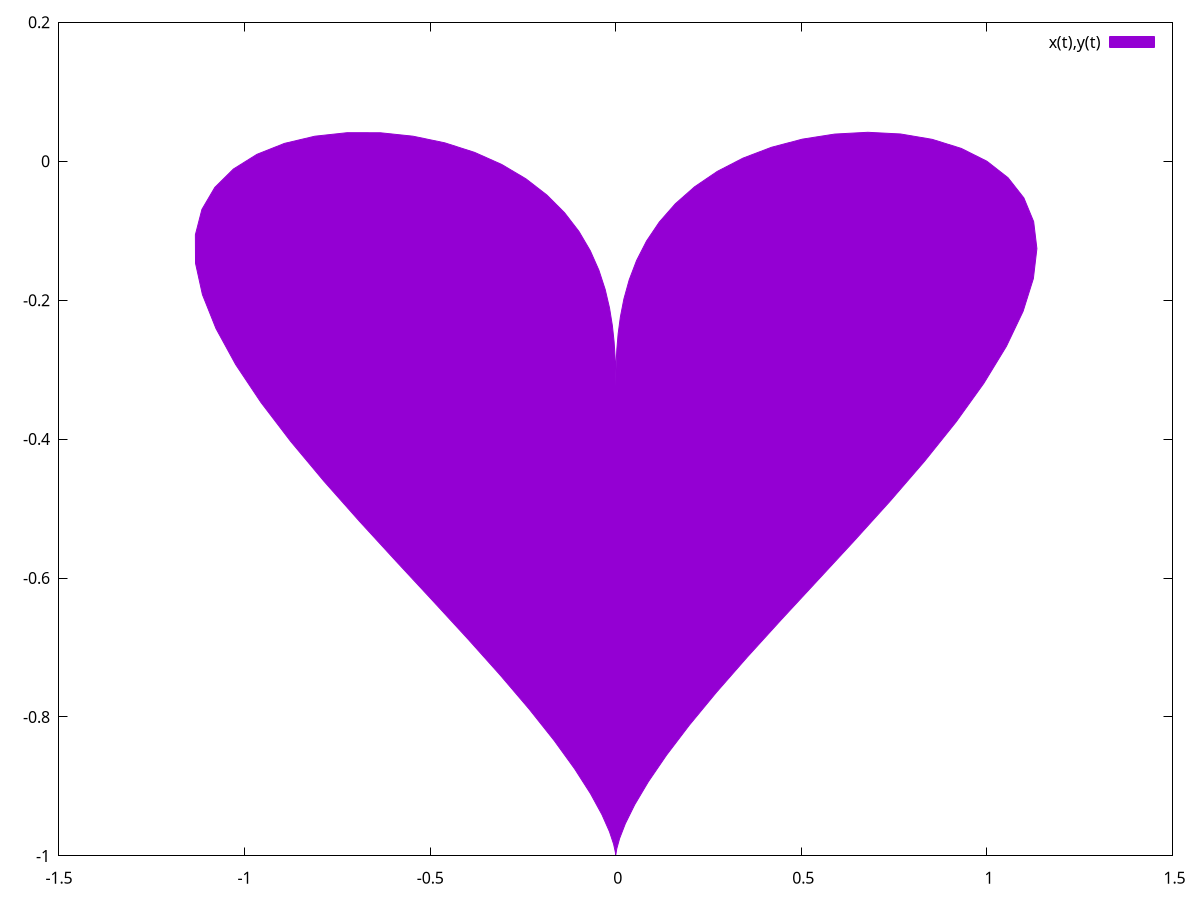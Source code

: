 set parametric						# укажем, что строится график
									# функции, заданной параметрически
set trange [0:2*pi]					# диапазон изменения параметра
x(t) = (1-sin(t))*cos(t)**3
y(t) = (1.0/3.0)*(1-sin(t))*sin(t)-(1.0/3.0)*sin(t)**2
plot x(t),y(t) with filledcurves	# внутренность кривой будет
									# закрашена
